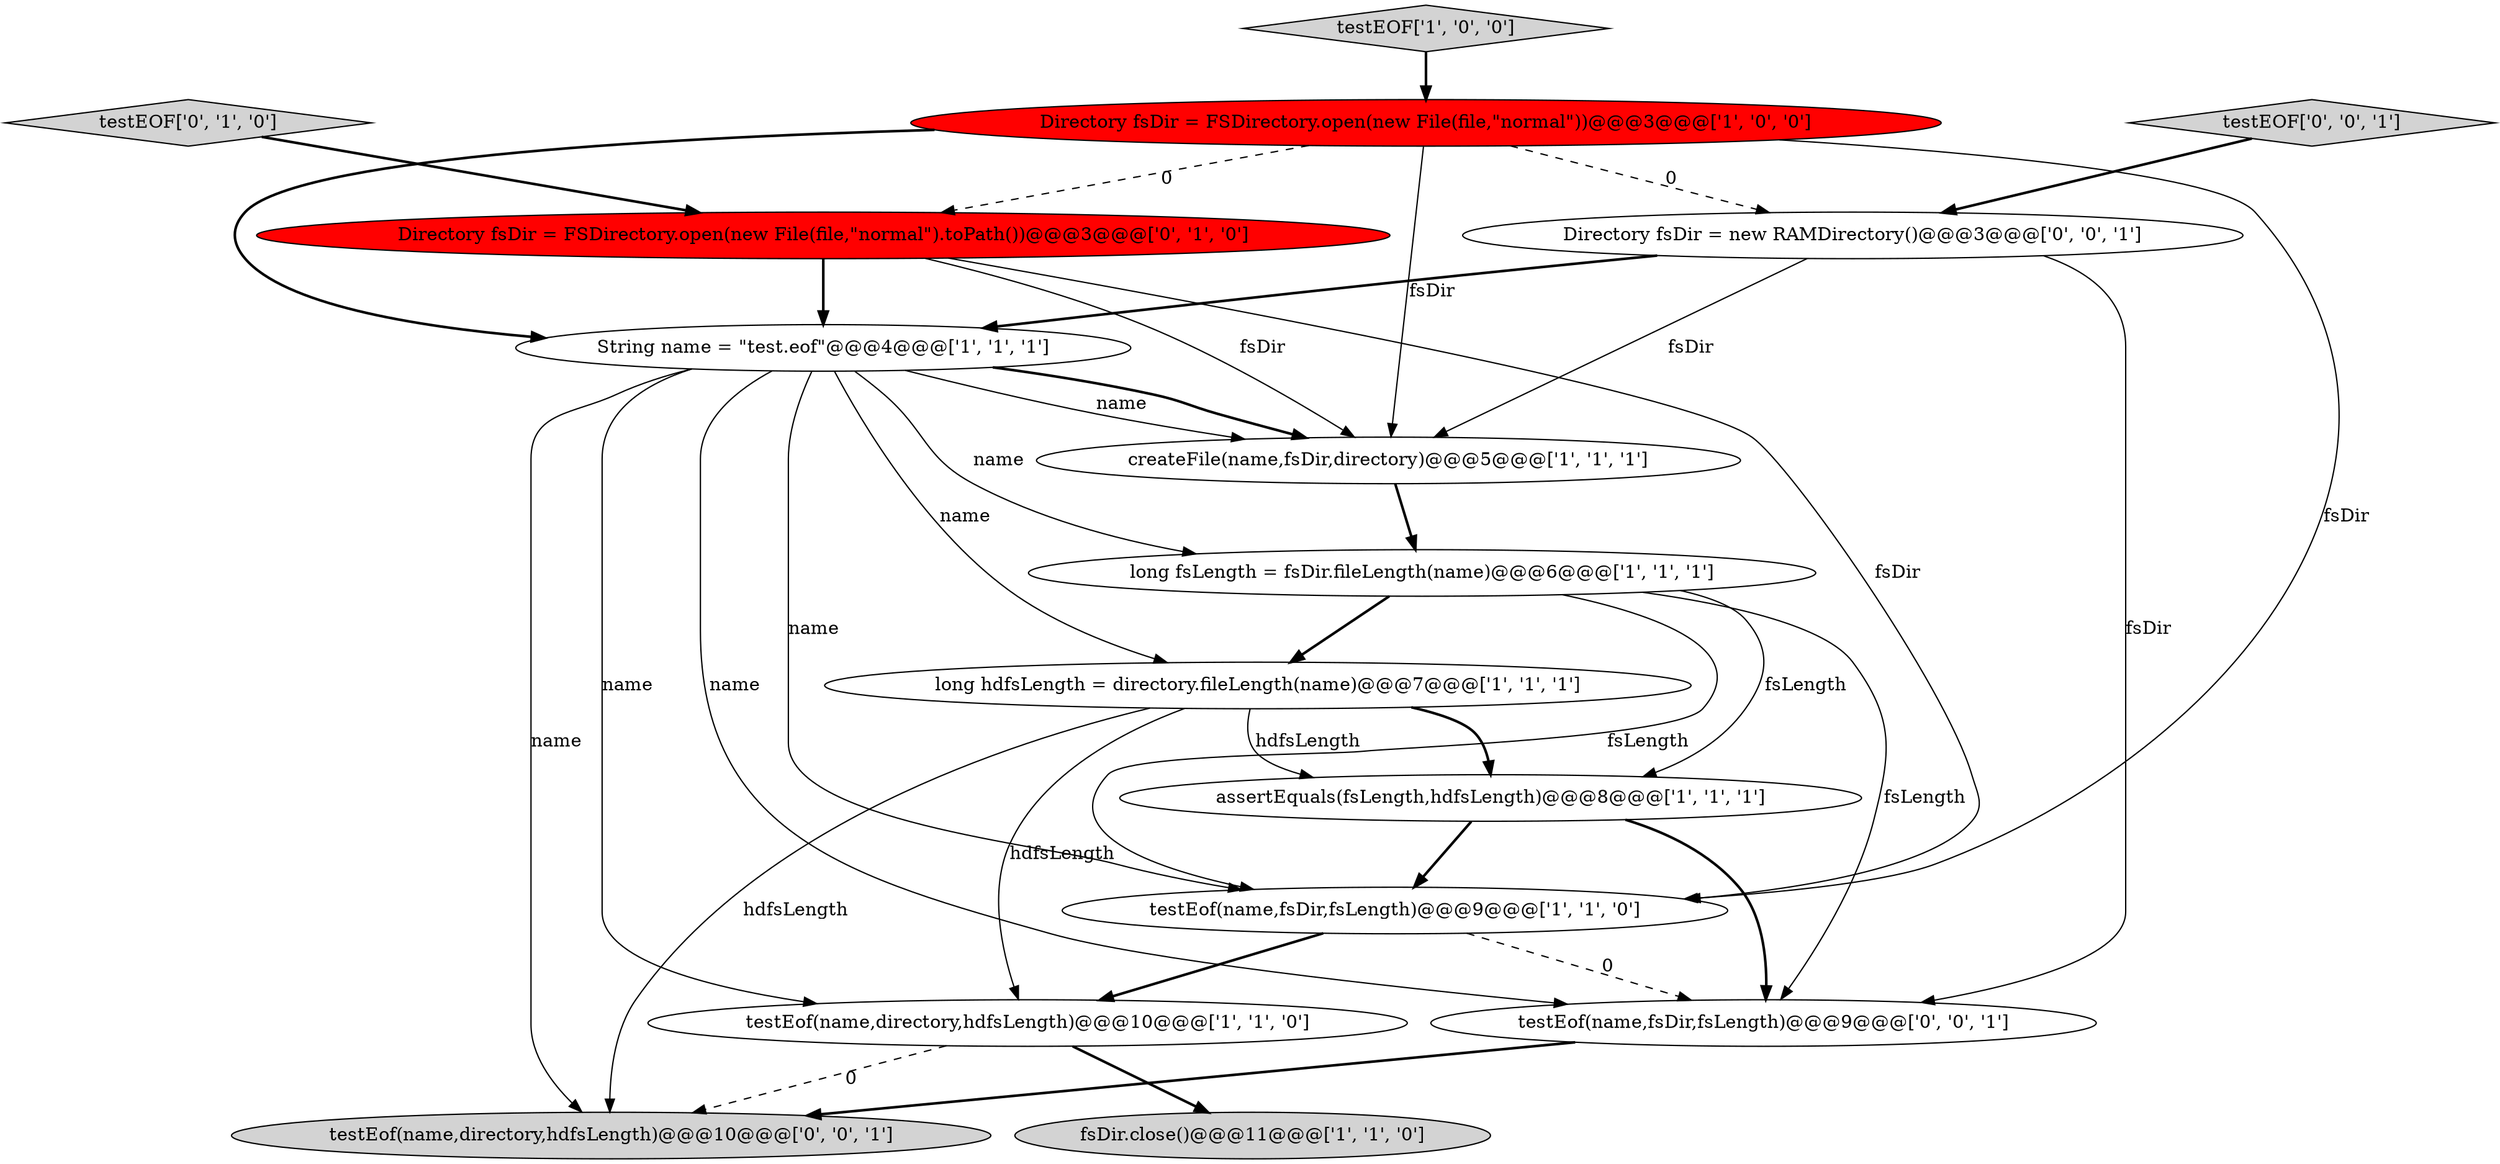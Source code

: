 digraph {
15 [style = filled, label = "testEOF['0', '0', '1']", fillcolor = lightgray, shape = diamond image = "AAA0AAABBB3BBB"];
2 [style = filled, label = "createFile(name,fsDir,directory)@@@5@@@['1', '1', '1']", fillcolor = white, shape = ellipse image = "AAA0AAABBB1BBB"];
14 [style = filled, label = "testEof(name,directory,hdfsLength)@@@10@@@['0', '0', '1']", fillcolor = lightgray, shape = ellipse image = "AAA0AAABBB3BBB"];
5 [style = filled, label = "long hdfsLength = directory.fileLength(name)@@@7@@@['1', '1', '1']", fillcolor = white, shape = ellipse image = "AAA0AAABBB1BBB"];
3 [style = filled, label = "testEof(name,fsDir,fsLength)@@@9@@@['1', '1', '0']", fillcolor = white, shape = ellipse image = "AAA0AAABBB1BBB"];
13 [style = filled, label = "Directory fsDir = new RAMDirectory()@@@3@@@['0', '0', '1']", fillcolor = white, shape = ellipse image = "AAA0AAABBB3BBB"];
1 [style = filled, label = "Directory fsDir = FSDirectory.open(new File(file,\"normal\"))@@@3@@@['1', '0', '0']", fillcolor = red, shape = ellipse image = "AAA1AAABBB1BBB"];
9 [style = filled, label = "long fsLength = fsDir.fileLength(name)@@@6@@@['1', '1', '1']", fillcolor = white, shape = ellipse image = "AAA0AAABBB1BBB"];
10 [style = filled, label = "Directory fsDir = FSDirectory.open(new File(file,\"normal\").toPath())@@@3@@@['0', '1', '0']", fillcolor = red, shape = ellipse image = "AAA1AAABBB2BBB"];
7 [style = filled, label = "fsDir.close()@@@11@@@['1', '1', '0']", fillcolor = lightgray, shape = ellipse image = "AAA0AAABBB1BBB"];
11 [style = filled, label = "testEOF['0', '1', '0']", fillcolor = lightgray, shape = diamond image = "AAA0AAABBB2BBB"];
12 [style = filled, label = "testEof(name,fsDir,fsLength)@@@9@@@['0', '0', '1']", fillcolor = white, shape = ellipse image = "AAA0AAABBB3BBB"];
8 [style = filled, label = "assertEquals(fsLength,hdfsLength)@@@8@@@['1', '1', '1']", fillcolor = white, shape = ellipse image = "AAA0AAABBB1BBB"];
0 [style = filled, label = "String name = \"test.eof\"@@@4@@@['1', '1', '1']", fillcolor = white, shape = ellipse image = "AAA0AAABBB1BBB"];
6 [style = filled, label = "testEOF['1', '0', '0']", fillcolor = lightgray, shape = diamond image = "AAA0AAABBB1BBB"];
4 [style = filled, label = "testEof(name,directory,hdfsLength)@@@10@@@['1', '1', '0']", fillcolor = white, shape = ellipse image = "AAA0AAABBB1BBB"];
9->3 [style = solid, label="fsLength"];
5->8 [style = bold, label=""];
13->12 [style = solid, label="fsDir"];
15->13 [style = bold, label=""];
13->2 [style = solid, label="fsDir"];
0->2 [style = bold, label=""];
8->3 [style = bold, label=""];
1->3 [style = solid, label="fsDir"];
1->0 [style = bold, label=""];
2->9 [style = bold, label=""];
1->10 [style = dashed, label="0"];
5->14 [style = solid, label="hdfsLength"];
0->5 [style = solid, label="name"];
5->4 [style = solid, label="hdfsLength"];
3->4 [style = bold, label=""];
10->3 [style = solid, label="fsDir"];
10->2 [style = solid, label="fsDir"];
4->7 [style = bold, label=""];
9->12 [style = solid, label="fsLength"];
0->3 [style = solid, label="name"];
1->13 [style = dashed, label="0"];
6->1 [style = bold, label=""];
0->12 [style = solid, label="name"];
3->12 [style = dashed, label="0"];
11->10 [style = bold, label=""];
10->0 [style = bold, label=""];
12->14 [style = bold, label=""];
5->8 [style = solid, label="hdfsLength"];
9->5 [style = bold, label=""];
1->2 [style = solid, label="fsDir"];
4->14 [style = dashed, label="0"];
9->8 [style = solid, label="fsLength"];
0->9 [style = solid, label="name"];
0->2 [style = solid, label="name"];
0->4 [style = solid, label="name"];
8->12 [style = bold, label=""];
0->14 [style = solid, label="name"];
13->0 [style = bold, label=""];
}
